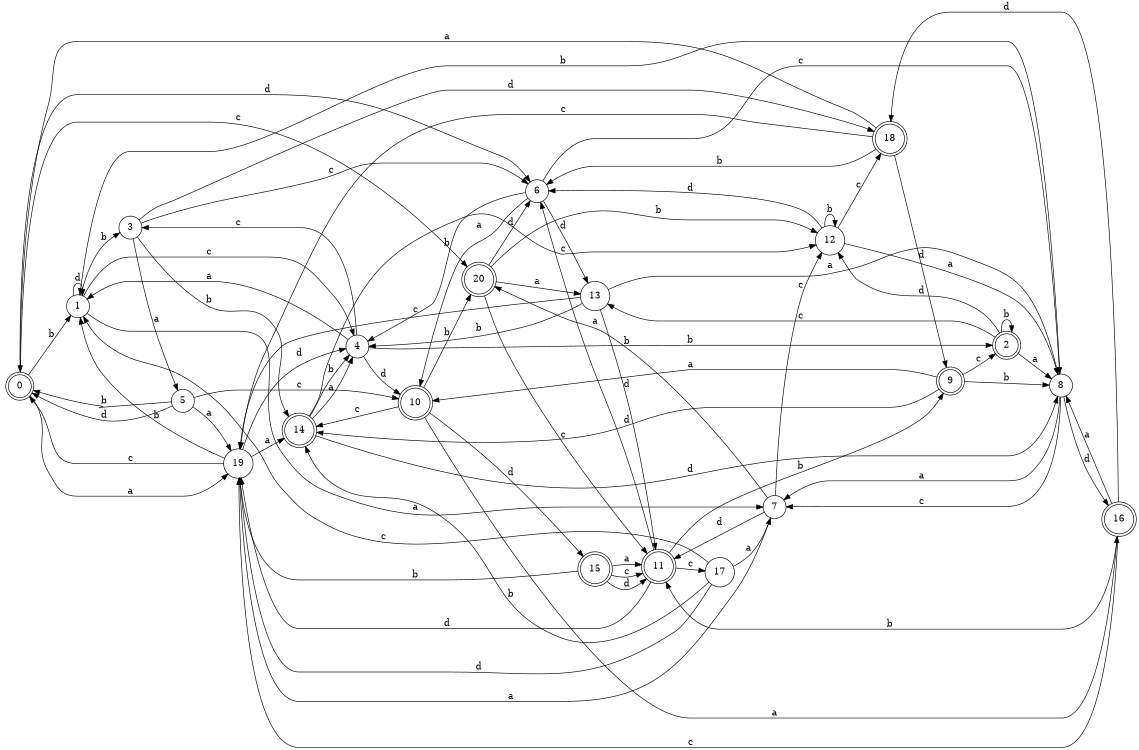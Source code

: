 digraph n17_4 {
__start0 [label="" shape="none"];

rankdir=LR;
size="8,5";

s0 [style="rounded,filled", color="black", fillcolor="white" shape="doublecircle", label="0"];
s1 [style="filled", color="black", fillcolor="white" shape="circle", label="1"];
s2 [style="rounded,filled", color="black", fillcolor="white" shape="doublecircle", label="2"];
s3 [style="filled", color="black", fillcolor="white" shape="circle", label="3"];
s4 [style="filled", color="black", fillcolor="white" shape="circle", label="4"];
s5 [style="filled", color="black", fillcolor="white" shape="circle", label="5"];
s6 [style="filled", color="black", fillcolor="white" shape="circle", label="6"];
s7 [style="filled", color="black", fillcolor="white" shape="circle", label="7"];
s8 [style="filled", color="black", fillcolor="white" shape="circle", label="8"];
s9 [style="rounded,filled", color="black", fillcolor="white" shape="doublecircle", label="9"];
s10 [style="rounded,filled", color="black", fillcolor="white" shape="doublecircle", label="10"];
s11 [style="rounded,filled", color="black", fillcolor="white" shape="doublecircle", label="11"];
s12 [style="filled", color="black", fillcolor="white" shape="circle", label="12"];
s13 [style="filled", color="black", fillcolor="white" shape="circle", label="13"];
s14 [style="rounded,filled", color="black", fillcolor="white" shape="doublecircle", label="14"];
s15 [style="rounded,filled", color="black", fillcolor="white" shape="doublecircle", label="15"];
s16 [style="rounded,filled", color="black", fillcolor="white" shape="doublecircle", label="16"];
s17 [style="filled", color="black", fillcolor="white" shape="circle", label="17"];
s18 [style="rounded,filled", color="black", fillcolor="white" shape="doublecircle", label="18"];
s19 [style="filled", color="black", fillcolor="white" shape="circle", label="19"];
s20 [style="rounded,filled", color="black", fillcolor="white" shape="doublecircle", label="20"];
s0 -> s19 [label="a"];
s0 -> s1 [label="b"];
s0 -> s20 [label="c"];
s0 -> s6 [label="d"];
s1 -> s7 [label="a"];
s1 -> s3 [label="b"];
s1 -> s4 [label="c"];
s1 -> s1 [label="d"];
s2 -> s8 [label="a"];
s2 -> s2 [label="b"];
s2 -> s13 [label="c"];
s2 -> s12 [label="d"];
s3 -> s5 [label="a"];
s3 -> s14 [label="b"];
s3 -> s6 [label="c"];
s3 -> s18 [label="d"];
s4 -> s1 [label="a"];
s4 -> s2 [label="b"];
s4 -> s3 [label="c"];
s4 -> s10 [label="d"];
s5 -> s19 [label="a"];
s5 -> s0 [label="b"];
s5 -> s10 [label="c"];
s5 -> s0 [label="d"];
s6 -> s10 [label="a"];
s6 -> s4 [label="b"];
s6 -> s8 [label="c"];
s6 -> s13 [label="d"];
s7 -> s19 [label="a"];
s7 -> s20 [label="b"];
s7 -> s12 [label="c"];
s7 -> s11 [label="d"];
s8 -> s7 [label="a"];
s8 -> s1 [label="b"];
s8 -> s7 [label="c"];
s8 -> s16 [label="d"];
s9 -> s10 [label="a"];
s9 -> s8 [label="b"];
s9 -> s2 [label="c"];
s9 -> s14 [label="d"];
s10 -> s16 [label="a"];
s10 -> s20 [label="b"];
s10 -> s14 [label="c"];
s10 -> s15 [label="d"];
s11 -> s6 [label="a"];
s11 -> s9 [label="b"];
s11 -> s17 [label="c"];
s11 -> s19 [label="d"];
s12 -> s8 [label="a"];
s12 -> s12 [label="b"];
s12 -> s18 [label="c"];
s12 -> s6 [label="d"];
s13 -> s8 [label="a"];
s13 -> s4 [label="b"];
s13 -> s19 [label="c"];
s13 -> s11 [label="d"];
s14 -> s4 [label="a"];
s14 -> s4 [label="b"];
s14 -> s12 [label="c"];
s14 -> s8 [label="d"];
s15 -> s11 [label="a"];
s15 -> s19 [label="b"];
s15 -> s11 [label="c"];
s15 -> s11 [label="d"];
s16 -> s8 [label="a"];
s16 -> s11 [label="b"];
s16 -> s19 [label="c"];
s16 -> s18 [label="d"];
s17 -> s7 [label="a"];
s17 -> s14 [label="b"];
s17 -> s1 [label="c"];
s17 -> s19 [label="d"];
s18 -> s0 [label="a"];
s18 -> s6 [label="b"];
s18 -> s19 [label="c"];
s18 -> s9 [label="d"];
s19 -> s14 [label="a"];
s19 -> s1 [label="b"];
s19 -> s0 [label="c"];
s19 -> s4 [label="d"];
s20 -> s13 [label="a"];
s20 -> s12 [label="b"];
s20 -> s11 [label="c"];
s20 -> s6 [label="d"];

}